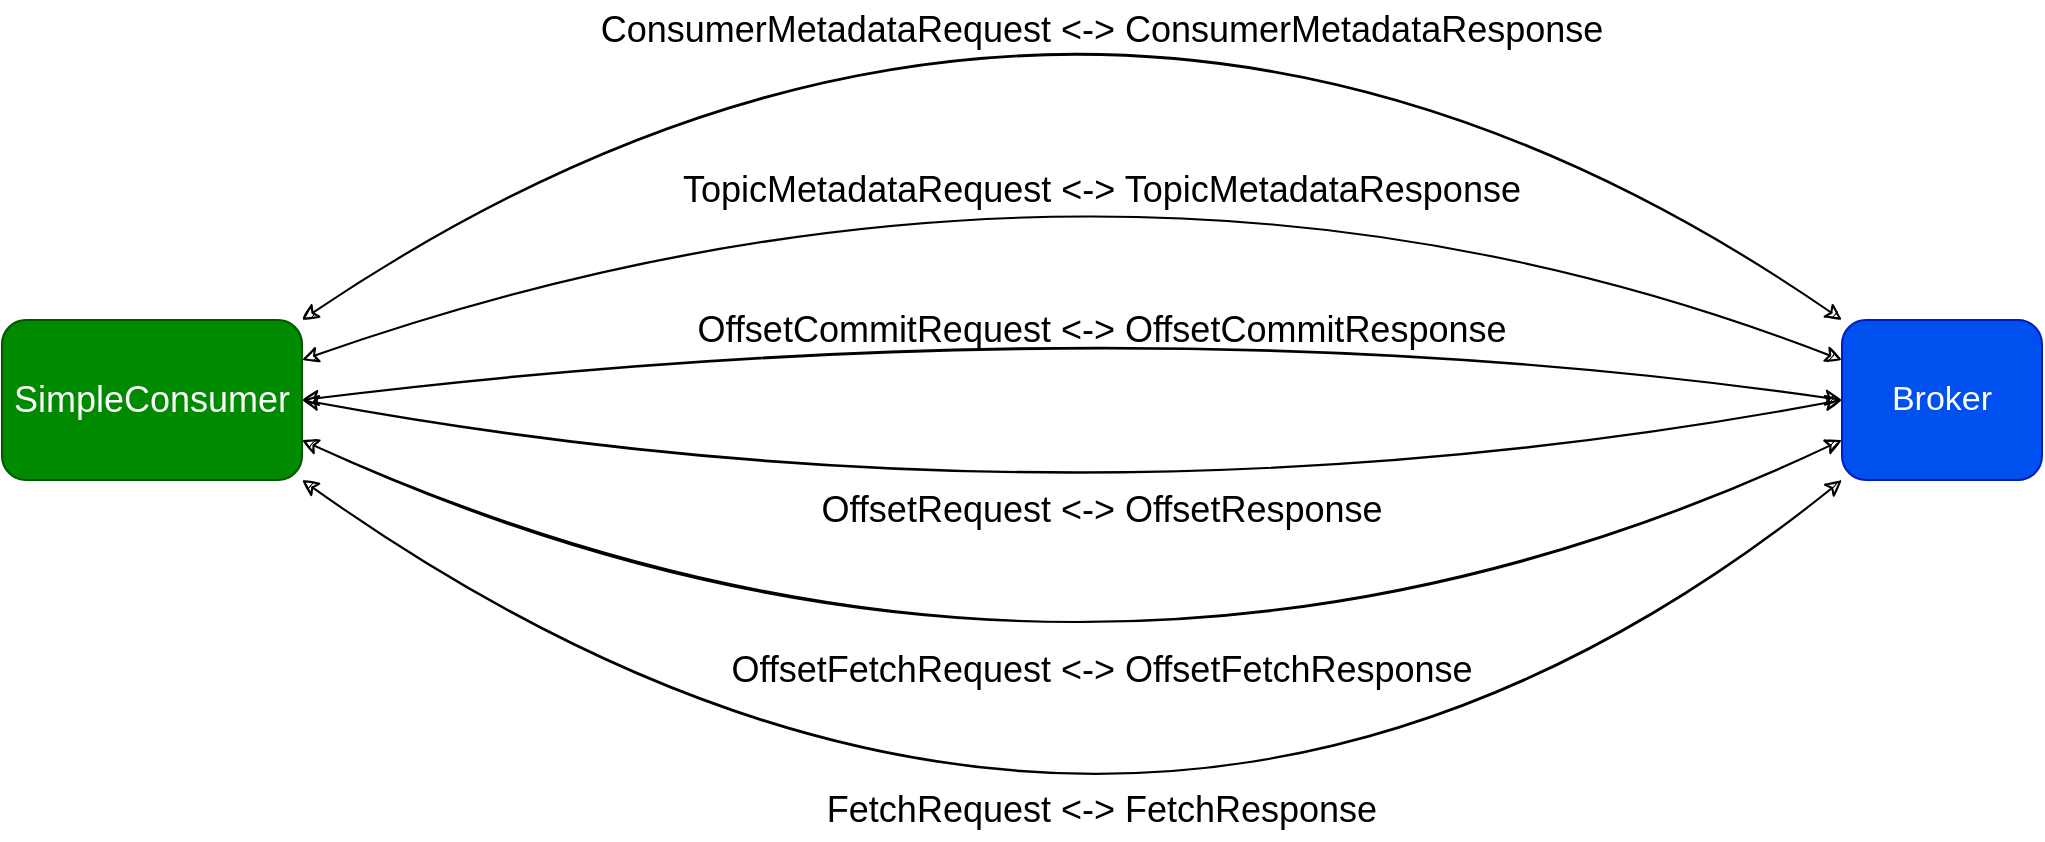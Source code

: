 <mxfile>
    <diagram id="w29LVmeI__rr4KUO9gQJ" name="Page-1">
        <mxGraphModel dx="1186" dy="709" grid="1" gridSize="10" guides="1" tooltips="1" connect="1" arrows="1" fold="1" page="1" pageScale="1" pageWidth="850" pageHeight="1100" math="0" shadow="0">
            <root>
                <mxCell id="0"/>
                <mxCell id="1" parent="0"/>
                <mxCell id="2" value="Broker" style="rounded=1;whiteSpace=wrap;html=1;fontSize=17;fillColor=#0050ef;strokeColor=#001DBC;fontColor=#ffffff;sketch=0;" vertex="1" parent="1">
                    <mxGeometry x="930" y="200" width="100" height="80" as="geometry"/>
                </mxCell>
                <mxCell id="3" value="SimpleConsumer" style="rounded=1;whiteSpace=wrap;html=1;fontSize=18;fillColor=#008a00;strokeColor=#005700;fontColor=#ffffff;" vertex="1" parent="1">
                    <mxGeometry x="10" y="200" width="150" height="80" as="geometry"/>
                </mxCell>
                <mxCell id="5" value="" style="endArrow=classic;startArrow=classic;html=1;fontSize=18;curved=1;exitX=1;exitY=0;exitDx=0;exitDy=0;entryX=0;entryY=0;entryDx=0;entryDy=0;sketch=1;" edge="1" parent="1" source="3" target="2">
                    <mxGeometry width="50" height="50" relative="1" as="geometry">
                        <mxPoint x="400" y="260" as="sourcePoint"/>
                        <mxPoint x="450" y="210" as="targetPoint"/>
                        <Array as="points">
                            <mxPoint x="550" y="-60"/>
                        </Array>
                    </mxGeometry>
                </mxCell>
                <mxCell id="6" value="TopicMetadataRequest &amp;lt;-&amp;gt; TopicMetadataResponse" style="text;html=1;strokeColor=none;fillColor=none;align=center;verticalAlign=middle;whiteSpace=wrap;rounded=0;fontSize=18;" vertex="1" parent="1">
                    <mxGeometry x="315" y="120" width="490" height="30" as="geometry"/>
                </mxCell>
                <mxCell id="8" value="" style="endArrow=classic;startArrow=classic;html=1;fontSize=18;exitX=1;exitY=0.5;exitDx=0;exitDy=0;entryX=0;entryY=0.5;entryDx=0;entryDy=0;curved=1;sketch=1;" edge="1" parent="1" source="3" target="2">
                    <mxGeometry width="50" height="50" relative="1" as="geometry">
                        <mxPoint x="400" y="260" as="sourcePoint"/>
                        <mxPoint x="450" y="210" as="targetPoint"/>
                        <Array as="points">
                            <mxPoint x="570" y="190"/>
                        </Array>
                    </mxGeometry>
                </mxCell>
                <mxCell id="9" value="ConsumerMetadataRequest &amp;lt;-&amp;gt; ConsumerMetadataResponse" style="text;html=1;strokeColor=none;fillColor=none;align=center;verticalAlign=middle;whiteSpace=wrap;rounded=0;fontSize=18;sketch=0;" vertex="1" parent="1">
                    <mxGeometry x="295" y="40" width="530" height="30" as="geometry"/>
                </mxCell>
                <mxCell id="10" value="FetchRequest &amp;lt;-&amp;gt; FetchResponse" style="text;html=1;strokeColor=none;fillColor=none;align=center;verticalAlign=middle;whiteSpace=wrap;rounded=0;fontSize=18;" vertex="1" parent="1">
                    <mxGeometry x="295" y="430" width="530" height="30" as="geometry"/>
                </mxCell>
                <mxCell id="11" value="OffsetRequest &amp;lt;-&amp;gt; OffsetResponse" style="text;html=1;strokeColor=none;fillColor=none;align=center;verticalAlign=middle;whiteSpace=wrap;rounded=0;fontSize=18;" vertex="1" parent="1">
                    <mxGeometry x="295" y="280" width="530" height="30" as="geometry"/>
                </mxCell>
                <mxCell id="12" value="OffsetCommitRequest &amp;lt;-&amp;gt; OffsetCommitResponse" style="text;html=1;strokeColor=none;fillColor=none;align=center;verticalAlign=middle;whiteSpace=wrap;rounded=0;fontSize=18;" vertex="1" parent="1">
                    <mxGeometry x="295" y="190" width="530" height="30" as="geometry"/>
                </mxCell>
                <mxCell id="13" value="OffsetFetchRequest &amp;lt;-&amp;gt; OffsetFetchResponse" style="text;html=1;strokeColor=none;fillColor=none;align=center;verticalAlign=middle;whiteSpace=wrap;rounded=0;fontSize=18;" vertex="1" parent="1">
                    <mxGeometry x="295" y="360" width="530" height="30" as="geometry"/>
                </mxCell>
                <mxCell id="14" value="" style="endArrow=classic;startArrow=classic;html=1;fontSize=18;exitX=1;exitY=1;exitDx=0;exitDy=0;entryX=0;entryY=1;entryDx=0;entryDy=0;curved=1;sketch=1;" edge="1" parent="1" source="3" target="2">
                    <mxGeometry width="50" height="50" relative="1" as="geometry">
                        <mxPoint x="430" y="420" as="sourcePoint"/>
                        <mxPoint x="480" y="370" as="targetPoint"/>
                        <Array as="points">
                            <mxPoint x="570" y="570"/>
                        </Array>
                    </mxGeometry>
                </mxCell>
                <mxCell id="15" value="" style="endArrow=classic;startArrow=classic;html=1;fontSize=18;exitX=1;exitY=0.75;exitDx=0;exitDy=0;entryX=0;entryY=0.75;entryDx=0;entryDy=0;curved=1;sketch=1;" edge="1" parent="1" source="3" target="2">
                    <mxGeometry width="50" height="50" relative="1" as="geometry">
                        <mxPoint x="430" y="380" as="sourcePoint"/>
                        <mxPoint x="480" y="330" as="targetPoint"/>
                        <Array as="points">
                            <mxPoint x="550" y="440"/>
                        </Array>
                    </mxGeometry>
                </mxCell>
                <mxCell id="16" value="" style="endArrow=classic;startArrow=classic;html=1;fontSize=18;exitX=1;exitY=0.25;exitDx=0;exitDy=0;entryX=0;entryY=0.25;entryDx=0;entryDy=0;curved=1;sketch=1;" edge="1" parent="1" source="3" target="2">
                    <mxGeometry width="50" height="50" relative="1" as="geometry">
                        <mxPoint x="430" y="380" as="sourcePoint"/>
                        <mxPoint x="480" y="330" as="targetPoint"/>
                        <Array as="points">
                            <mxPoint x="560" y="80"/>
                        </Array>
                    </mxGeometry>
                </mxCell>
                <mxCell id="17" value="" style="endArrow=classic;startArrow=classic;html=1;fontSize=18;exitX=1;exitY=0.5;exitDx=0;exitDy=0;entryX=0;entryY=0.5;entryDx=0;entryDy=0;curved=1;sketch=1;" edge="1" parent="1" source="3" target="2">
                    <mxGeometry width="50" height="50" relative="1" as="geometry">
                        <mxPoint x="430" y="390" as="sourcePoint"/>
                        <mxPoint x="480" y="340" as="targetPoint"/>
                        <Array as="points">
                            <mxPoint x="550" y="310"/>
                        </Array>
                    </mxGeometry>
                </mxCell>
            </root>
        </mxGraphModel>
    </diagram>
</mxfile>